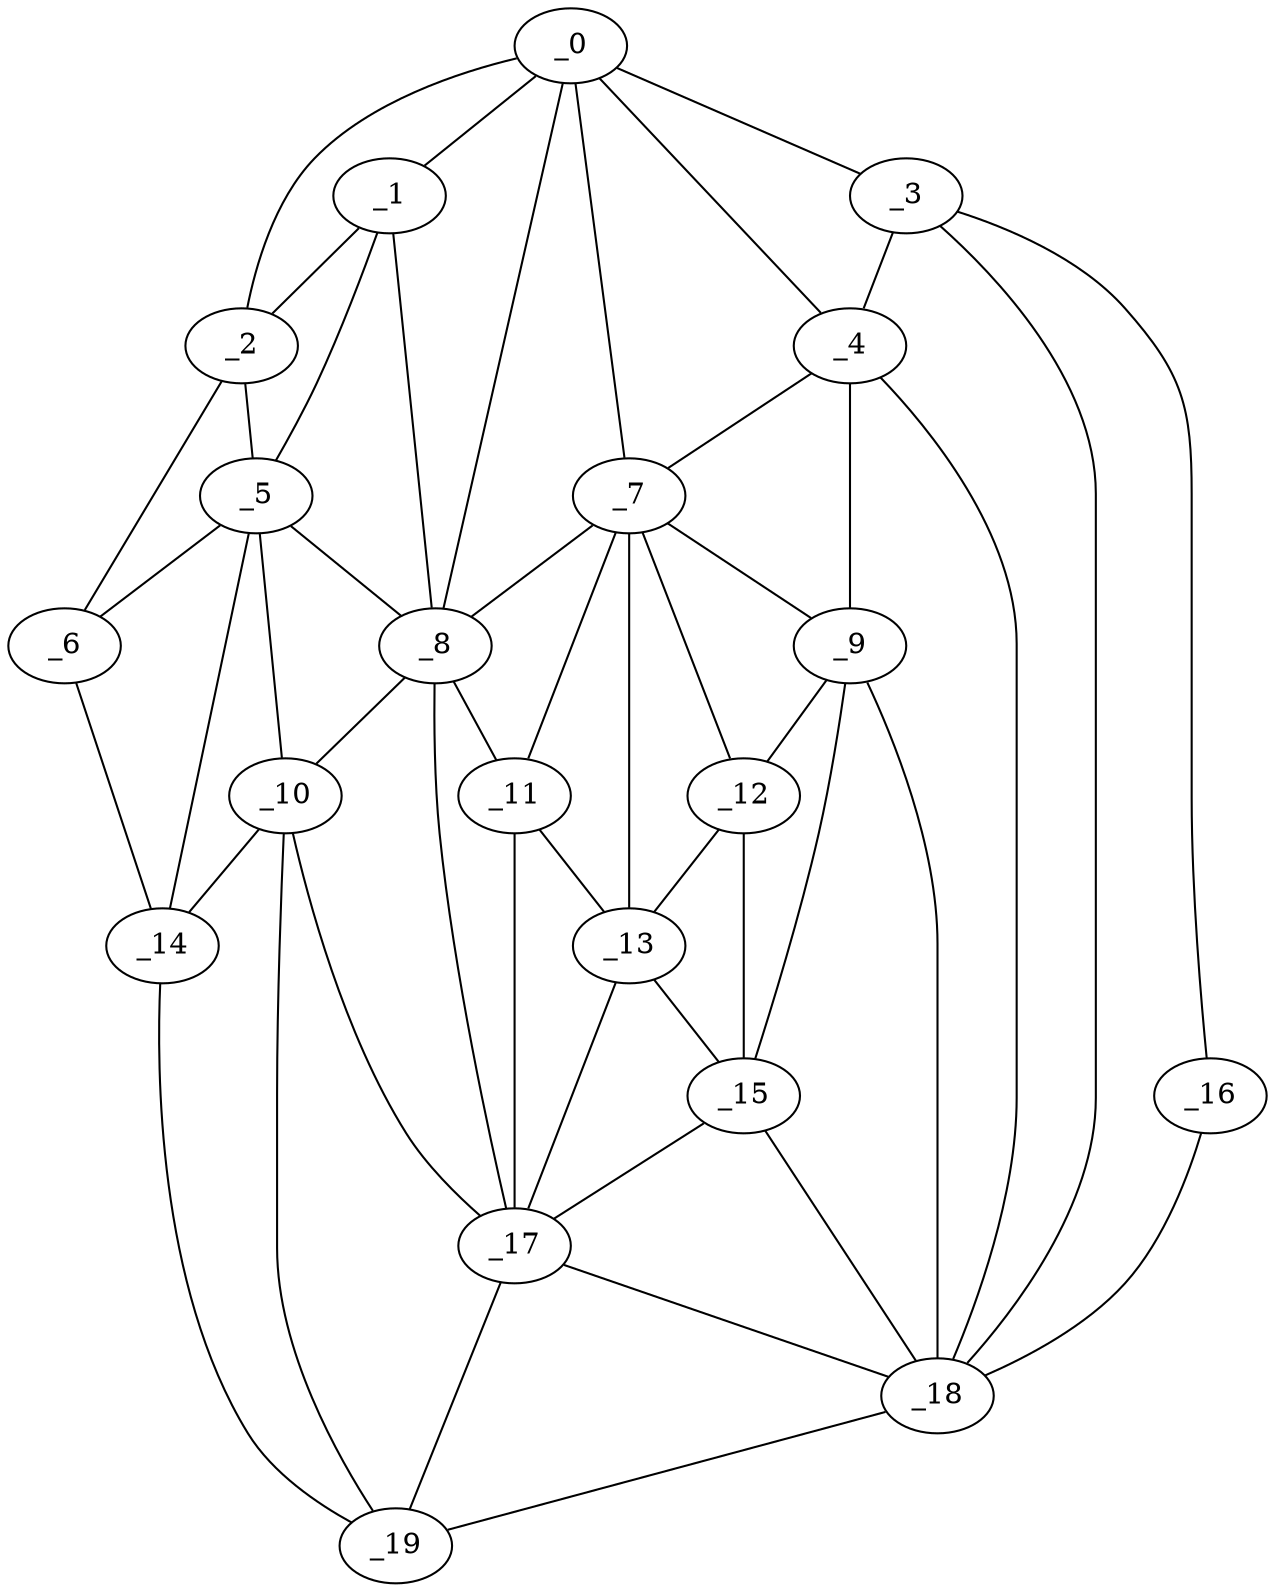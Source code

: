 graph "obj90__300.gxl" {
	_0	 [x=44,
		y=48];
	_1	 [x=47,
		y=116];
	_0 -- _1	 [valence=2];
	_2	 [x=47,
		y=124];
	_0 -- _2	 [valence=1];
	_3	 [x=55,
		y=17];
	_0 -- _3	 [valence=1];
	_4	 [x=58,
		y=50];
	_0 -- _4	 [valence=2];
	_7	 [x=69,
		y=66];
	_0 -- _7	 [valence=2];
	_8	 [x=69,
		y=98];
	_0 -- _8	 [valence=2];
	_1 -- _2	 [valence=2];
	_5	 [x=60,
		y=120];
	_1 -- _5	 [valence=2];
	_1 -- _8	 [valence=2];
	_2 -- _5	 [valence=2];
	_6	 [x=62,
		y=125];
	_2 -- _6	 [valence=1];
	_3 -- _4	 [valence=2];
	_16	 [x=84,
		y=3];
	_3 -- _16	 [valence=1];
	_18	 [x=87,
		y=36];
	_3 -- _18	 [valence=1];
	_4 -- _7	 [valence=2];
	_9	 [x=72,
		y=54];
	_4 -- _9	 [valence=1];
	_4 -- _18	 [valence=2];
	_5 -- _6	 [valence=1];
	_5 -- _8	 [valence=2];
	_10	 [x=73,
		y=105];
	_5 -- _10	 [valence=1];
	_14	 [x=82,
		y=114];
	_5 -- _14	 [valence=2];
	_6 -- _14	 [valence=1];
	_7 -- _8	 [valence=2];
	_7 -- _9	 [valence=2];
	_11	 [x=76,
		y=85];
	_7 -- _11	 [valence=2];
	_12	 [x=78,
		y=62];
	_7 -- _12	 [valence=1];
	_13	 [x=81,
		y=73];
	_7 -- _13	 [valence=2];
	_8 -- _10	 [valence=2];
	_8 -- _11	 [valence=1];
	_17	 [x=85,
		y=93];
	_8 -- _17	 [valence=2];
	_9 -- _12	 [valence=2];
	_15	 [x=83,
		y=53];
	_9 -- _15	 [valence=2];
	_9 -- _18	 [valence=2];
	_10 -- _14	 [valence=2];
	_10 -- _17	 [valence=2];
	_19	 [x=87,
		y=102];
	_10 -- _19	 [valence=2];
	_11 -- _13	 [valence=1];
	_11 -- _17	 [valence=2];
	_12 -- _13	 [valence=2];
	_12 -- _15	 [valence=1];
	_13 -- _15	 [valence=2];
	_13 -- _17	 [valence=2];
	_14 -- _19	 [valence=1];
	_15 -- _17	 [valence=1];
	_15 -- _18	 [valence=1];
	_16 -- _18	 [valence=1];
	_17 -- _18	 [valence=2];
	_17 -- _19	 [valence=2];
	_18 -- _19	 [valence=1];
}
